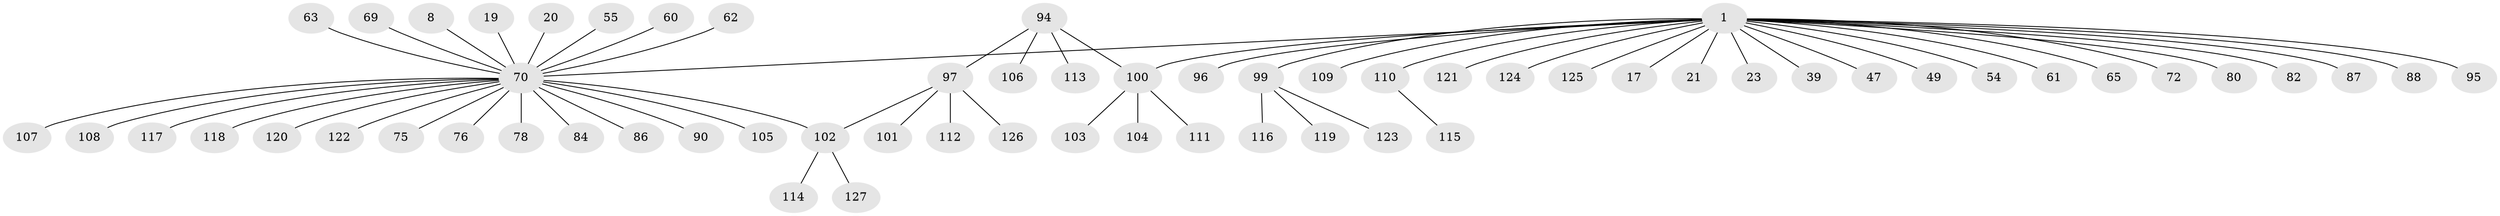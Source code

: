// original degree distribution, {26: 0.007874015748031496, 11: 0.007874015748031496, 2: 0.2204724409448819, 15: 0.007874015748031496, 6: 0.023622047244094488, 1: 0.6377952755905512, 4: 0.023622047244094488, 5: 0.023622047244094488, 9: 0.007874015748031496, 3: 0.03937007874015748}
// Generated by graph-tools (version 1.1) at 2025/47/03/09/25 04:47:23]
// undirected, 63 vertices, 63 edges
graph export_dot {
graph [start="1"]
  node [color=gray90,style=filled];
  1;
  8;
  17;
  19;
  20;
  21;
  23;
  39 [super="+18"];
  47;
  49;
  54 [super="+42"];
  55;
  60;
  61;
  62;
  63;
  65;
  69 [super="+38"];
  70 [super="+32+37+12"];
  72 [super="+56"];
  75;
  76;
  78 [super="+71"];
  80 [super="+31+41"];
  82;
  84 [super="+40"];
  86;
  87;
  88;
  90 [super="+59"];
  94;
  95 [super="+83"];
  96 [super="+89"];
  97 [super="+58+91"];
  99 [super="+68+73+85"];
  100 [super="+13+98+93"];
  101;
  102 [super="+25+34+46"];
  103;
  104;
  105;
  106;
  107 [super="+81"];
  108 [super="+77"];
  109;
  110 [super="+22"];
  111;
  112;
  113;
  114;
  115;
  116;
  117 [super="+51"];
  118;
  119;
  120;
  121;
  122;
  123;
  124;
  125 [super="+29"];
  126;
  127;
  1 -- 17;
  1 -- 21;
  1 -- 23;
  1 -- 47;
  1 -- 49;
  1 -- 61;
  1 -- 65;
  1 -- 82;
  1 -- 87;
  1 -- 88;
  1 -- 109;
  1 -- 121;
  1 -- 124;
  1 -- 80;
  1 -- 99;
  1 -- 70 [weight=3];
  1 -- 39;
  1 -- 110;
  1 -- 125;
  1 -- 54;
  1 -- 72;
  1 -- 95;
  1 -- 100;
  1 -- 96;
  8 -- 70;
  19 -- 70;
  20 -- 70;
  55 -- 70;
  60 -- 70;
  62 -- 70;
  63 -- 70;
  69 -- 70;
  70 -- 105;
  70 -- 76;
  70 -- 118;
  70 -- 122;
  70 -- 75;
  70 -- 86;
  70 -- 102;
  70 -- 120;
  70 -- 84;
  70 -- 117;
  70 -- 90;
  70 -- 78;
  70 -- 108;
  70 -- 107;
  94 -- 106;
  94 -- 113;
  94 -- 97;
  94 -- 100;
  97 -- 101;
  97 -- 102;
  97 -- 126;
  97 -- 112;
  99 -- 116;
  99 -- 119;
  99 -- 123;
  100 -- 104;
  100 -- 111;
  100 -- 103;
  102 -- 127;
  102 -- 114;
  110 -- 115;
}

